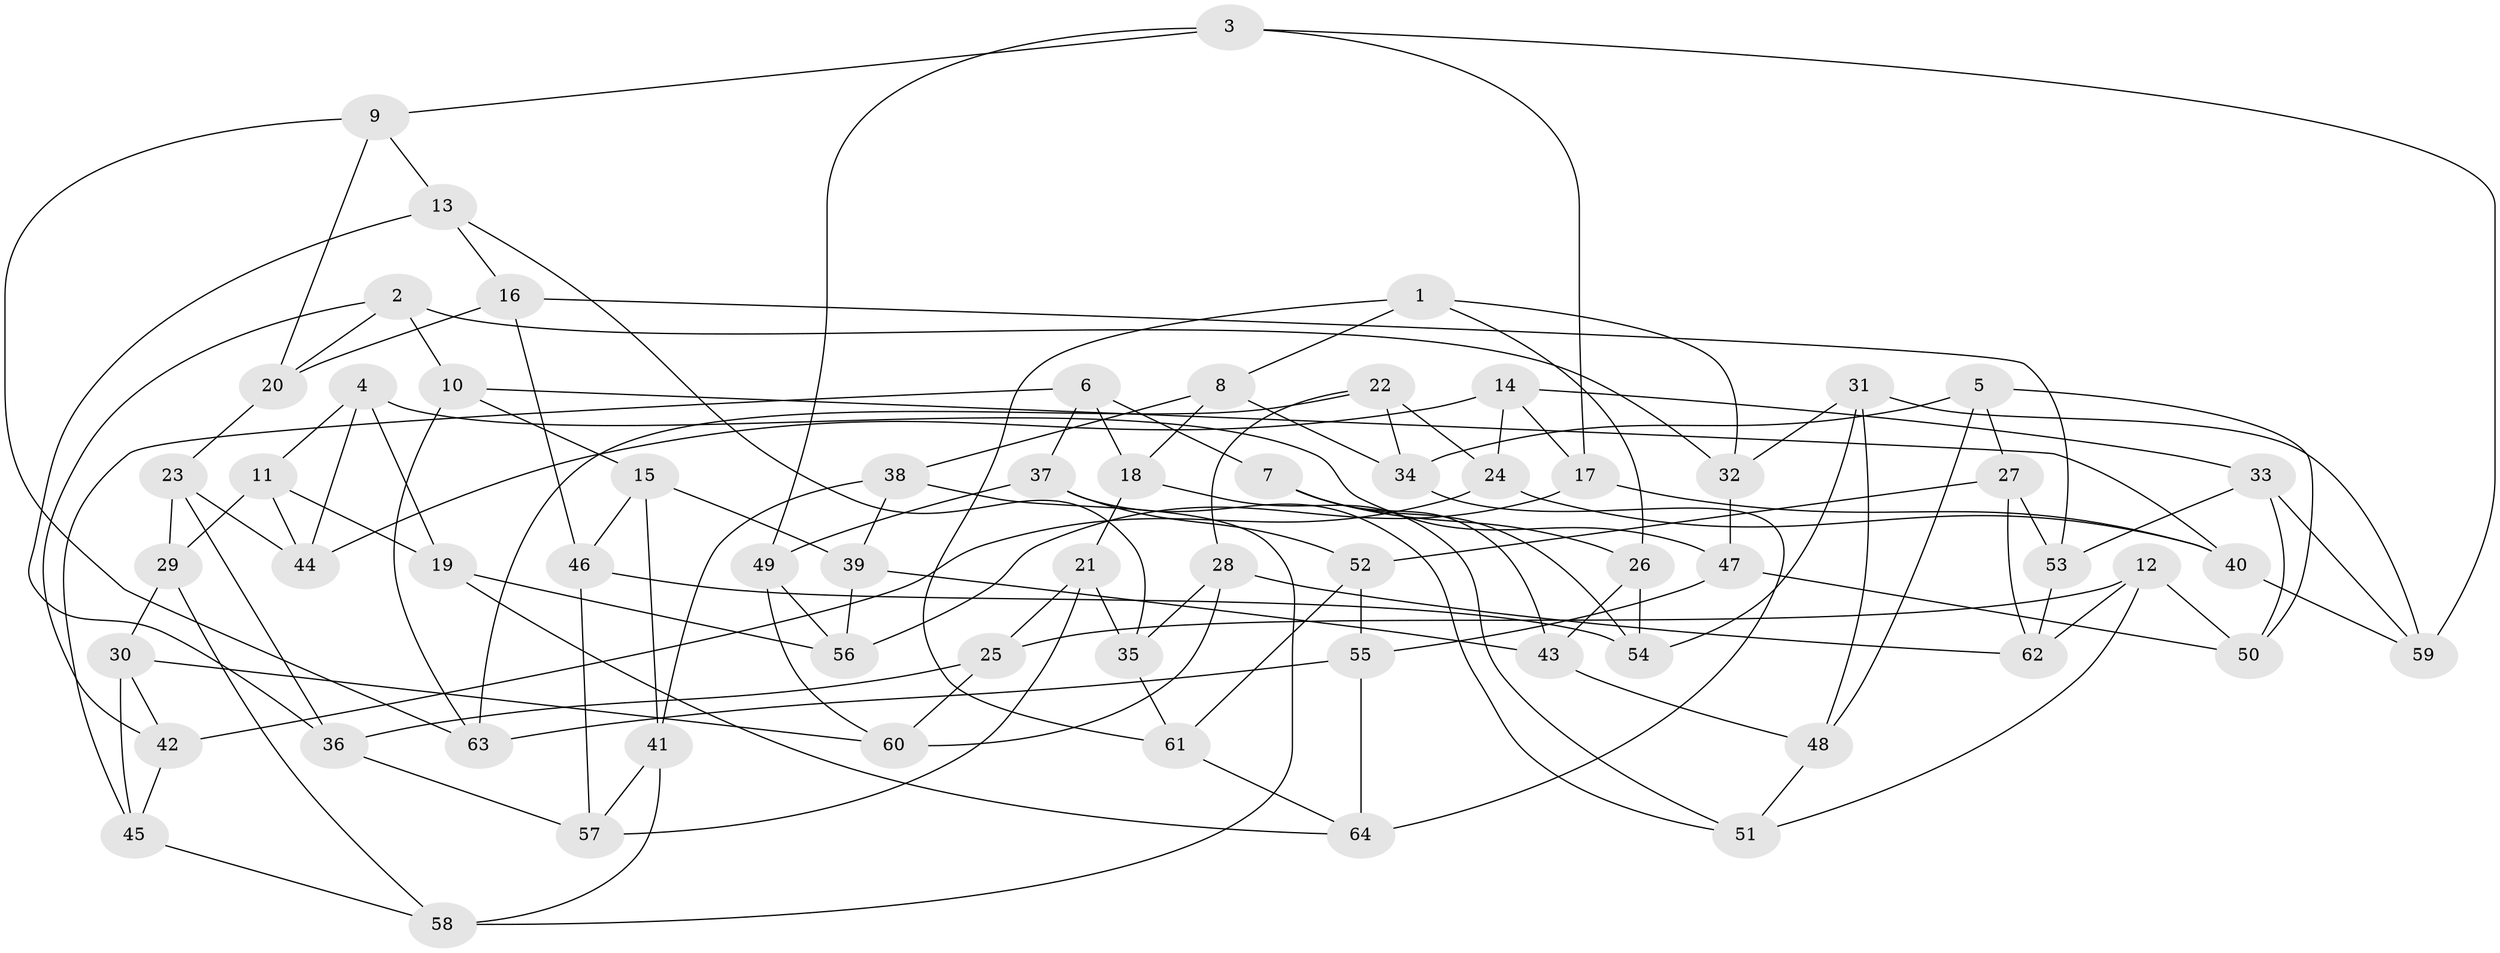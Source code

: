 // Generated by graph-tools (version 1.1) at 2025/11/02/27/25 16:11:43]
// undirected, 64 vertices, 128 edges
graph export_dot {
graph [start="1"]
  node [color=gray90,style=filled];
  1;
  2;
  3;
  4;
  5;
  6;
  7;
  8;
  9;
  10;
  11;
  12;
  13;
  14;
  15;
  16;
  17;
  18;
  19;
  20;
  21;
  22;
  23;
  24;
  25;
  26;
  27;
  28;
  29;
  30;
  31;
  32;
  33;
  34;
  35;
  36;
  37;
  38;
  39;
  40;
  41;
  42;
  43;
  44;
  45;
  46;
  47;
  48;
  49;
  50;
  51;
  52;
  53;
  54;
  55;
  56;
  57;
  58;
  59;
  60;
  61;
  62;
  63;
  64;
  1 -- 61;
  1 -- 32;
  1 -- 26;
  1 -- 8;
  2 -- 32;
  2 -- 42;
  2 -- 20;
  2 -- 10;
  3 -- 9;
  3 -- 49;
  3 -- 59;
  3 -- 17;
  4 -- 19;
  4 -- 44;
  4 -- 47;
  4 -- 11;
  5 -- 48;
  5 -- 50;
  5 -- 34;
  5 -- 27;
  6 -- 37;
  6 -- 7;
  6 -- 45;
  6 -- 18;
  7 -- 26;
  7 -- 54;
  7 -- 43;
  8 -- 38;
  8 -- 18;
  8 -- 34;
  9 -- 63;
  9 -- 13;
  9 -- 20;
  10 -- 40;
  10 -- 63;
  10 -- 15;
  11 -- 19;
  11 -- 44;
  11 -- 29;
  12 -- 50;
  12 -- 51;
  12 -- 62;
  12 -- 25;
  13 -- 16;
  13 -- 35;
  13 -- 36;
  14 -- 24;
  14 -- 33;
  14 -- 44;
  14 -- 17;
  15 -- 39;
  15 -- 46;
  15 -- 41;
  16 -- 53;
  16 -- 46;
  16 -- 20;
  17 -- 40;
  17 -- 56;
  18 -- 51;
  18 -- 21;
  19 -- 56;
  19 -- 64;
  20 -- 23;
  21 -- 35;
  21 -- 57;
  21 -- 25;
  22 -- 34;
  22 -- 28;
  22 -- 24;
  22 -- 63;
  23 -- 29;
  23 -- 36;
  23 -- 44;
  24 -- 42;
  24 -- 40;
  25 -- 60;
  25 -- 36;
  26 -- 54;
  26 -- 43;
  27 -- 53;
  27 -- 62;
  27 -- 52;
  28 -- 35;
  28 -- 60;
  28 -- 62;
  29 -- 30;
  29 -- 58;
  30 -- 42;
  30 -- 45;
  30 -- 60;
  31 -- 48;
  31 -- 32;
  31 -- 59;
  31 -- 54;
  32 -- 47;
  33 -- 53;
  33 -- 50;
  33 -- 59;
  34 -- 64;
  35 -- 61;
  36 -- 57;
  37 -- 52;
  37 -- 49;
  37 -- 51;
  38 -- 39;
  38 -- 41;
  38 -- 58;
  39 -- 56;
  39 -- 43;
  40 -- 59;
  41 -- 58;
  41 -- 57;
  42 -- 45;
  43 -- 48;
  45 -- 58;
  46 -- 54;
  46 -- 57;
  47 -- 55;
  47 -- 50;
  48 -- 51;
  49 -- 60;
  49 -- 56;
  52 -- 61;
  52 -- 55;
  53 -- 62;
  55 -- 64;
  55 -- 63;
  61 -- 64;
}
